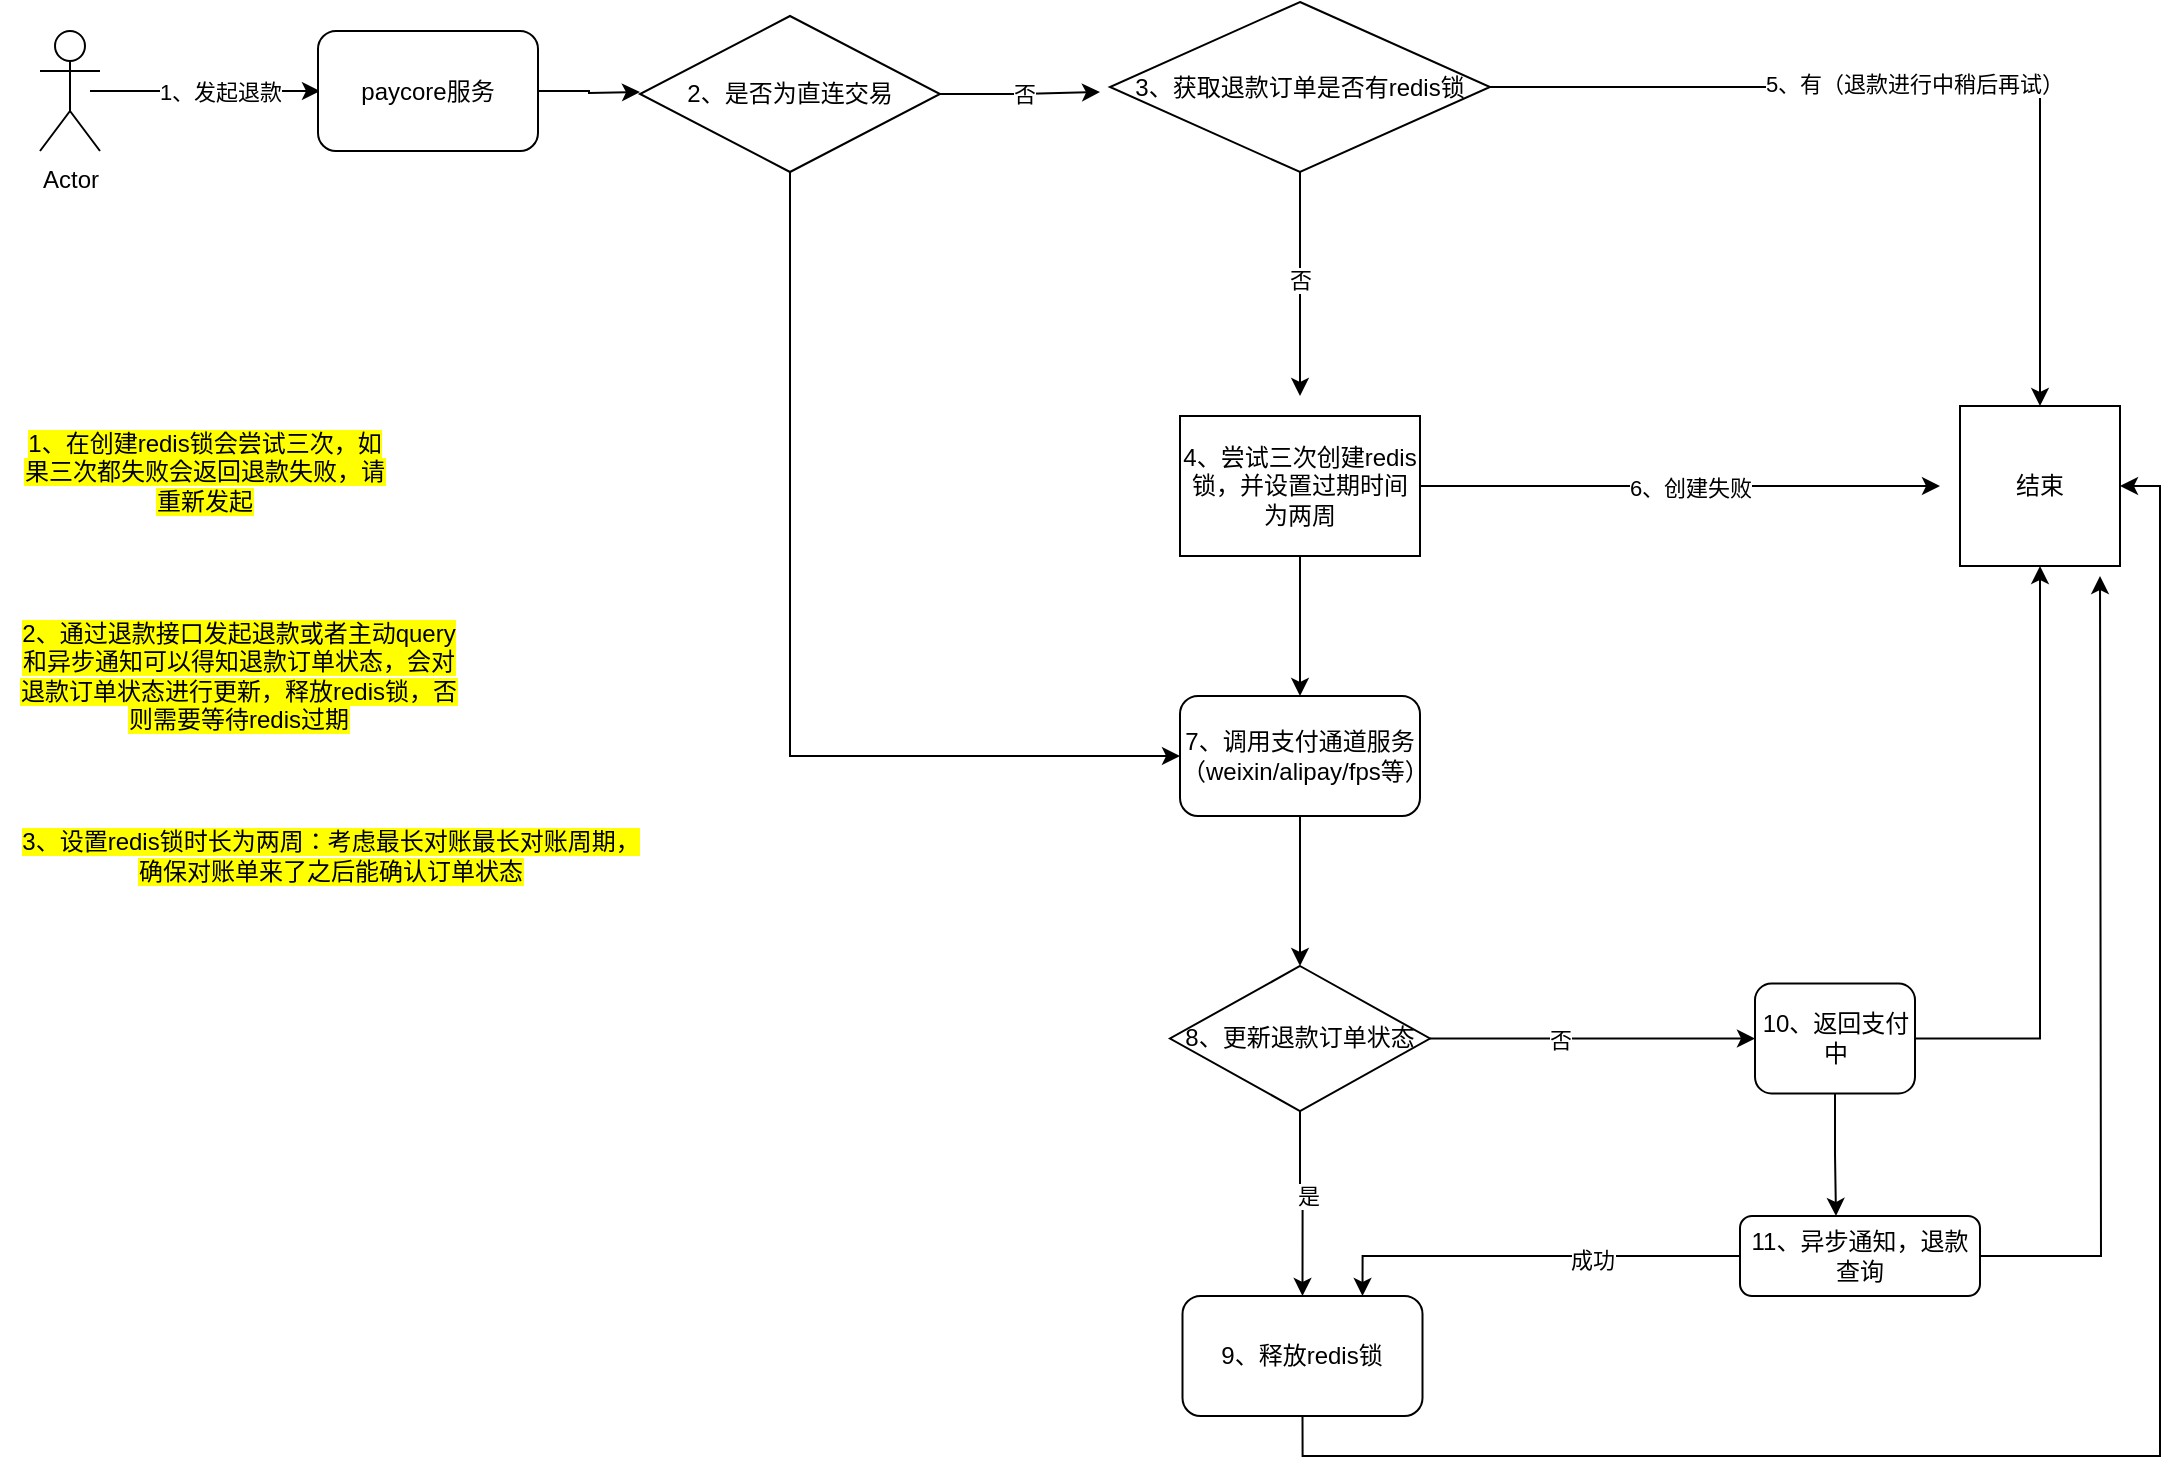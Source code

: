 <mxfile version="27.0.5">
  <diagram name="第 1 页" id="ZjrSGvgwIU7UQfZTokUd">
    <mxGraphModel dx="1426" dy="874" grid="1" gridSize="10" guides="1" tooltips="1" connect="1" arrows="1" fold="1" page="1" pageScale="1" pageWidth="827" pageHeight="1169" math="0" shadow="0">
      <root>
        <mxCell id="0" />
        <mxCell id="1" parent="0" />
        <mxCell id="QS_gzMezKBBXRja1QmdW-1" style="edgeStyle=orthogonalEdgeStyle;rounded=0;orthogonalLoop=1;jettySize=auto;html=1;exitX=0.5;exitY=0.5;exitDx=0;exitDy=0;exitPerimeter=0;" parent="1" edge="1">
          <mxGeometry relative="1" as="geometry">
            <mxPoint x="300" y="147.5" as="targetPoint" />
            <mxPoint x="185" y="147.5" as="sourcePoint" />
          </mxGeometry>
        </mxCell>
        <mxCell id="QS_gzMezKBBXRja1QmdW-2" value="1、发起退款" style="edgeLabel;html=1;align=center;verticalAlign=middle;resizable=0;points=[];" parent="QS_gzMezKBBXRja1QmdW-1" vertex="1" connectable="0">
          <mxGeometry x="-0.181" y="-4" relative="1" as="geometry">
            <mxPoint x="18" y="-4" as="offset" />
          </mxGeometry>
        </mxCell>
        <mxCell id="QS_gzMezKBBXRja1QmdW-29" style="edgeStyle=orthogonalEdgeStyle;rounded=0;orthogonalLoop=1;jettySize=auto;html=1;exitX=1;exitY=0.5;exitDx=0;exitDy=0;" parent="1" source="QS_gzMezKBBXRja1QmdW-4" edge="1">
          <mxGeometry relative="1" as="geometry">
            <mxPoint x="460" y="148" as="targetPoint" />
          </mxGeometry>
        </mxCell>
        <mxCell id="QS_gzMezKBBXRja1QmdW-4" value="paycore服务" style="rounded=1;whiteSpace=wrap;html=1;" parent="1" vertex="1">
          <mxGeometry x="299" y="117.5" width="110" height="60" as="geometry" />
        </mxCell>
        <mxCell id="QS_gzMezKBBXRja1QmdW-5" style="edgeStyle=orthogonalEdgeStyle;rounded=0;orthogonalLoop=1;jettySize=auto;html=1;exitX=1;exitY=0.5;exitDx=0;exitDy=0;entryX=0.5;entryY=0;entryDx=0;entryDy=0;" parent="1" source="QS_gzMezKBBXRja1QmdW-9" target="QS_gzMezKBBXRja1QmdW-10" edge="1">
          <mxGeometry relative="1" as="geometry">
            <mxPoint x="875" y="145" as="targetPoint" />
          </mxGeometry>
        </mxCell>
        <mxCell id="QS_gzMezKBBXRja1QmdW-6" value="5、有（退款进行中稍后再试）" style="edgeLabel;html=1;align=center;verticalAlign=middle;resizable=0;points=[];" parent="QS_gzMezKBBXRja1QmdW-5" vertex="1" connectable="0">
          <mxGeometry x="-0.079" y="-2" relative="1" as="geometry">
            <mxPoint x="12" y="-4" as="offset" />
          </mxGeometry>
        </mxCell>
        <mxCell id="uaHWE86fBP5YHGHeMzCt-16" style="edgeStyle=orthogonalEdgeStyle;rounded=0;orthogonalLoop=1;jettySize=auto;html=1;exitX=0.5;exitY=1;exitDx=0;exitDy=0;" edge="1" parent="1" source="QS_gzMezKBBXRja1QmdW-9">
          <mxGeometry relative="1" as="geometry">
            <mxPoint x="790" y="300" as="targetPoint" />
          </mxGeometry>
        </mxCell>
        <mxCell id="uaHWE86fBP5YHGHeMzCt-18" value="否" style="edgeLabel;html=1;align=center;verticalAlign=middle;resizable=0;points=[];" vertex="1" connectable="0" parent="uaHWE86fBP5YHGHeMzCt-16">
          <mxGeometry x="-0.04" relative="1" as="geometry">
            <mxPoint as="offset" />
          </mxGeometry>
        </mxCell>
        <mxCell id="QS_gzMezKBBXRja1QmdW-9" value="3、获取退款订单是否有redis锁" style="rhombus;whiteSpace=wrap;html=1;" parent="1" vertex="1">
          <mxGeometry x="695" y="103" width="190" height="85" as="geometry" />
        </mxCell>
        <mxCell id="QS_gzMezKBBXRja1QmdW-10" value="结束" style="whiteSpace=wrap;html=1;aspect=fixed;" parent="1" vertex="1">
          <mxGeometry x="1120" y="305" width="80" height="80" as="geometry" />
        </mxCell>
        <mxCell id="uaHWE86fBP5YHGHeMzCt-21" style="edgeStyle=orthogonalEdgeStyle;rounded=0;orthogonalLoop=1;jettySize=auto;html=1;exitX=0.5;exitY=1;exitDx=0;exitDy=0;entryX=0.5;entryY=0;entryDx=0;entryDy=0;" edge="1" parent="1" source="QS_gzMezKBBXRja1QmdW-12" target="QS_gzMezKBBXRja1QmdW-22">
          <mxGeometry relative="1" as="geometry" />
        </mxCell>
        <mxCell id="uaHWE86fBP5YHGHeMzCt-26" style="edgeStyle=orthogonalEdgeStyle;rounded=0;orthogonalLoop=1;jettySize=auto;html=1;exitX=1;exitY=0.5;exitDx=0;exitDy=0;" edge="1" parent="1" source="QS_gzMezKBBXRja1QmdW-12">
          <mxGeometry relative="1" as="geometry">
            <mxPoint x="1110" y="345" as="targetPoint" />
          </mxGeometry>
        </mxCell>
        <mxCell id="uaHWE86fBP5YHGHeMzCt-27" value="6、创建失败" style="edgeLabel;html=1;align=center;verticalAlign=middle;resizable=0;points=[];" vertex="1" connectable="0" parent="uaHWE86fBP5YHGHeMzCt-26">
          <mxGeometry x="0.033" relative="1" as="geometry">
            <mxPoint x="1" as="offset" />
          </mxGeometry>
        </mxCell>
        <mxCell id="QS_gzMezKBBXRja1QmdW-12" value="4、尝试三次创建redis锁，并设置过期时间为两周" style="rounded=0;whiteSpace=wrap;html=1;" parent="1" vertex="1">
          <mxGeometry x="730" y="310" width="120" height="70" as="geometry" />
        </mxCell>
        <mxCell id="QS_gzMezKBBXRja1QmdW-16" style="edgeStyle=orthogonalEdgeStyle;rounded=0;orthogonalLoop=1;jettySize=auto;html=1;exitX=0.5;exitY=1;exitDx=0;exitDy=0;entryX=0.5;entryY=0;entryDx=0;entryDy=0;" parent="1" source="QS_gzMezKBBXRja1QmdW-27" target="QS_gzMezKBBXRja1QmdW-24" edge="1">
          <mxGeometry relative="1" as="geometry">
            <mxPoint x="750" y="695" as="targetPoint" />
          </mxGeometry>
        </mxCell>
        <mxCell id="QS_gzMezKBBXRja1QmdW-34" value="是" style="edgeLabel;html=1;align=center;verticalAlign=middle;resizable=0;points=[];" parent="QS_gzMezKBBXRja1QmdW-16" vertex="1" connectable="0">
          <mxGeometry x="-0.101" y="4" relative="1" as="geometry">
            <mxPoint as="offset" />
          </mxGeometry>
        </mxCell>
        <mxCell id="QS_gzMezKBBXRja1QmdW-22" value="7、调用支付通道服务（weixin/alipay/fps等）" style="rounded=1;whiteSpace=wrap;html=1;" parent="1" vertex="1">
          <mxGeometry x="730" y="450" width="120" height="60" as="geometry" />
        </mxCell>
        <mxCell id="QS_gzMezKBBXRja1QmdW-23" style="edgeStyle=orthogonalEdgeStyle;rounded=0;orthogonalLoop=1;jettySize=auto;html=1;exitX=0.5;exitY=1;exitDx=0;exitDy=0;entryX=1;entryY=0.5;entryDx=0;entryDy=0;" parent="1" source="QS_gzMezKBBXRja1QmdW-24" target="QS_gzMezKBBXRja1QmdW-10" edge="1">
          <mxGeometry relative="1" as="geometry" />
        </mxCell>
        <mxCell id="QS_gzMezKBBXRja1QmdW-24" value="9、释放redis锁" style="rounded=1;whiteSpace=wrap;html=1;" parent="1" vertex="1">
          <mxGeometry x="731.25" y="750" width="120" height="60" as="geometry" />
        </mxCell>
        <mxCell id="uaHWE86fBP5YHGHeMzCt-20" style="edgeStyle=orthogonalEdgeStyle;rounded=0;orthogonalLoop=1;jettySize=auto;html=1;exitX=0;exitY=0.5;exitDx=0;exitDy=0;entryX=0.5;entryY=1;entryDx=0;entryDy=0;" edge="1" parent="1" source="QS_gzMezKBBXRja1QmdW-26" target="QS_gzMezKBBXRja1QmdW-10">
          <mxGeometry relative="1" as="geometry" />
        </mxCell>
        <mxCell id="QS_gzMezKBBXRja1QmdW-26" value="10、返回支付中" style="rounded=1;whiteSpace=wrap;html=1;direction=west;" parent="1" vertex="1">
          <mxGeometry x="1017.5" y="593.75" width="80" height="55" as="geometry" />
        </mxCell>
        <mxCell id="QS_gzMezKBBXRja1QmdW-28" value="Actor" style="shape=umlActor;verticalLabelPosition=bottom;verticalAlign=top;html=1;outlineConnect=0;" parent="1" vertex="1">
          <mxGeometry x="160" y="117.5" width="30" height="60" as="geometry" />
        </mxCell>
        <mxCell id="QS_gzMezKBBXRja1QmdW-31" style="edgeStyle=orthogonalEdgeStyle;rounded=0;orthogonalLoop=1;jettySize=auto;html=1;exitX=1;exitY=0.5;exitDx=0;exitDy=0;" parent="1" source="QS_gzMezKBBXRja1QmdW-30" edge="1">
          <mxGeometry relative="1" as="geometry">
            <mxPoint x="690" y="148" as="targetPoint" />
          </mxGeometry>
        </mxCell>
        <mxCell id="QS_gzMezKBBXRja1QmdW-32" value="否" style="edgeLabel;html=1;align=center;verticalAlign=middle;resizable=0;points=[];" parent="QS_gzMezKBBXRja1QmdW-31" vertex="1" connectable="0">
          <mxGeometry x="0.043" relative="1" as="geometry">
            <mxPoint as="offset" />
          </mxGeometry>
        </mxCell>
        <mxCell id="QS_gzMezKBBXRja1QmdW-33" style="edgeStyle=orthogonalEdgeStyle;rounded=0;orthogonalLoop=1;jettySize=auto;html=1;exitX=0.5;exitY=1;exitDx=0;exitDy=0;entryX=0;entryY=0.5;entryDx=0;entryDy=0;" parent="1" source="QS_gzMezKBBXRja1QmdW-30" target="QS_gzMezKBBXRja1QmdW-22" edge="1">
          <mxGeometry relative="1" as="geometry" />
        </mxCell>
        <mxCell id="QS_gzMezKBBXRja1QmdW-30" value="2、是否为直连交易" style="rhombus;whiteSpace=wrap;html=1;" parent="1" vertex="1">
          <mxGeometry x="460" y="110" width="150" height="78" as="geometry" />
        </mxCell>
        <mxCell id="uaHWE86fBP5YHGHeMzCt-2" value="" style="edgeStyle=orthogonalEdgeStyle;rounded=0;orthogonalLoop=1;jettySize=auto;html=1;exitX=0.5;exitY=1;exitDx=0;exitDy=0;" edge="1" parent="1" source="QS_gzMezKBBXRja1QmdW-22" target="QS_gzMezKBBXRja1QmdW-27">
          <mxGeometry relative="1" as="geometry">
            <mxPoint x="750" y="595" as="targetPoint" />
            <mxPoint x="750" y="510" as="sourcePoint" />
          </mxGeometry>
        </mxCell>
        <mxCell id="uaHWE86fBP5YHGHeMzCt-7" style="edgeStyle=orthogonalEdgeStyle;rounded=0;orthogonalLoop=1;jettySize=auto;html=1;entryX=1;entryY=0.5;entryDx=0;entryDy=0;" edge="1" parent="1" source="QS_gzMezKBBXRja1QmdW-27" target="QS_gzMezKBBXRja1QmdW-26">
          <mxGeometry relative="1" as="geometry" />
        </mxCell>
        <mxCell id="uaHWE86fBP5YHGHeMzCt-8" value="否" style="edgeLabel;html=1;align=center;verticalAlign=middle;resizable=0;points=[];" vertex="1" connectable="0" parent="uaHWE86fBP5YHGHeMzCt-7">
          <mxGeometry x="-0.2" relative="1" as="geometry">
            <mxPoint as="offset" />
          </mxGeometry>
        </mxCell>
        <mxCell id="QS_gzMezKBBXRja1QmdW-27" value="8、更新退款订单状态" style="rhombus;whiteSpace=wrap;html=1;" parent="1" vertex="1">
          <mxGeometry x="725" y="585" width="130" height="72.5" as="geometry" />
        </mxCell>
        <mxCell id="uaHWE86fBP5YHGHeMzCt-12" style="edgeStyle=orthogonalEdgeStyle;rounded=0;orthogonalLoop=1;jettySize=auto;html=1;exitX=0;exitY=0.5;exitDx=0;exitDy=0;entryX=0.75;entryY=0;entryDx=0;entryDy=0;" edge="1" parent="1" source="uaHWE86fBP5YHGHeMzCt-10" target="QS_gzMezKBBXRja1QmdW-24">
          <mxGeometry relative="1" as="geometry" />
        </mxCell>
        <mxCell id="uaHWE86fBP5YHGHeMzCt-13" value="成功" style="edgeLabel;html=1;align=center;verticalAlign=middle;resizable=0;points=[];" vertex="1" connectable="0" parent="uaHWE86fBP5YHGHeMzCt-12">
          <mxGeometry x="-0.286" y="2" relative="1" as="geometry">
            <mxPoint as="offset" />
          </mxGeometry>
        </mxCell>
        <mxCell id="uaHWE86fBP5YHGHeMzCt-30" value="" style="edgeStyle=orthogonalEdgeStyle;rounded=0;orthogonalLoop=1;jettySize=auto;html=1;" edge="1" parent="1" source="uaHWE86fBP5YHGHeMzCt-10">
          <mxGeometry relative="1" as="geometry">
            <mxPoint x="1190" y="390" as="targetPoint" />
          </mxGeometry>
        </mxCell>
        <mxCell id="uaHWE86fBP5YHGHeMzCt-10" value="11、异步通知，退款查询" style="rounded=1;whiteSpace=wrap;html=1;" vertex="1" parent="1">
          <mxGeometry x="1010" y="710" width="120" height="40" as="geometry" />
        </mxCell>
        <mxCell id="uaHWE86fBP5YHGHeMzCt-22" value="&lt;mark data-mark-visibility=&quot;visible&quot; data-mark-color-type=&quot;1&quot; data-mark-source-type=&quot;3&quot; data-mark-type=&quot;text&quot; data-mark-id=&quot;7324708390838470575&quot; class=&quot;&quot;&gt;&lt;mark data-mark-visibility=&quot;visible&quot; data-mark-color-type=&quot;1&quot; data-mark-source-type=&quot;3&quot; data-mark-type=&quot;text&quot; data-mark-id=&quot;7324708390838470575&quot; class=&quot;&quot;&gt;1、在创建redis锁会尝试三次，如果三次都失败会返回退款失败，请重新发起&lt;/mark&gt;&lt;/mark&gt;" style="text;html=1;align=center;verticalAlign=middle;whiteSpace=wrap;rounded=0;" vertex="1" parent="1">
          <mxGeometry x="150" y="310" width="185" height="55" as="geometry" />
        </mxCell>
        <mxCell id="uaHWE86fBP5YHGHeMzCt-23" value="&lt;mark data-mark-visibility=&quot;visible&quot; data-mark-color-type=&quot;1&quot; data-mark-source-type=&quot;3&quot; data-mark-type=&quot;text&quot; data-mark-id=&quot;PrKLH34haVEnXJBmRJQqH&quot; class=&quot;&quot;&gt;&lt;mark data-mark-visibility=&quot;visible&quot; data-mark-color-type=&quot;1&quot; data-mark-source-type=&quot;3&quot; data-mark-type=&quot;text&quot; data-mark-id=&quot;vgU_78t6HjaXvpYLdzc9c&quot; class=&quot;&quot;&gt;2、通过退款接口发起退款或者主动query和异步通知可以得知退款订单状态，会对退款订单状态进行更新，释放redis锁，否则需要等待redis过期&lt;/mark&gt;&lt;/mark&gt;" style="text;html=1;align=center;verticalAlign=middle;whiteSpace=wrap;rounded=0;" vertex="1" parent="1">
          <mxGeometry x="147.5" y="390" width="222.5" height="100" as="geometry" />
        </mxCell>
        <mxCell id="uaHWE86fBP5YHGHeMzCt-25" value="&lt;mark data-mark-visibility=&quot;visible&quot; data-mark-color-type=&quot;1&quot; data-mark-source-type=&quot;3&quot; data-mark-type=&quot;text&quot; data-mark-id=&quot;w3ahEfMS6Rrec4-Or3b4y&quot; class=&quot;&quot;&gt;3、设置redis锁时长为两周：考虑最长对账最长对账周期，&lt;/mark&gt;&lt;div&gt;&lt;mark data-mark-visibility=&quot;visible&quot; data-mark-color-type=&quot;1&quot; data-mark-source-type=&quot;3&quot; data-mark-type=&quot;text&quot; data-mark-id=&quot;w3ahEfMS6Rrec4-Or3b4y&quot; class=&quot;&quot;&gt;确保对账单来了之后能确认订单状态&lt;/mark&gt;&lt;/div&gt;" style="text;html=1;align=center;verticalAlign=middle;resizable=0;points=[];autosize=1;strokeColor=none;fillColor=none;" vertex="1" parent="1">
          <mxGeometry x="140" y="510" width="330" height="40" as="geometry" />
        </mxCell>
        <mxCell id="uaHWE86fBP5YHGHeMzCt-28" style="edgeStyle=orthogonalEdgeStyle;rounded=0;orthogonalLoop=1;jettySize=auto;html=1;exitX=0.5;exitY=0;exitDx=0;exitDy=0;entryX=0.4;entryY=0;entryDx=0;entryDy=0;entryPerimeter=0;" edge="1" parent="1" source="QS_gzMezKBBXRja1QmdW-26" target="uaHWE86fBP5YHGHeMzCt-10">
          <mxGeometry relative="1" as="geometry" />
        </mxCell>
      </root>
    </mxGraphModel>
  </diagram>
</mxfile>
